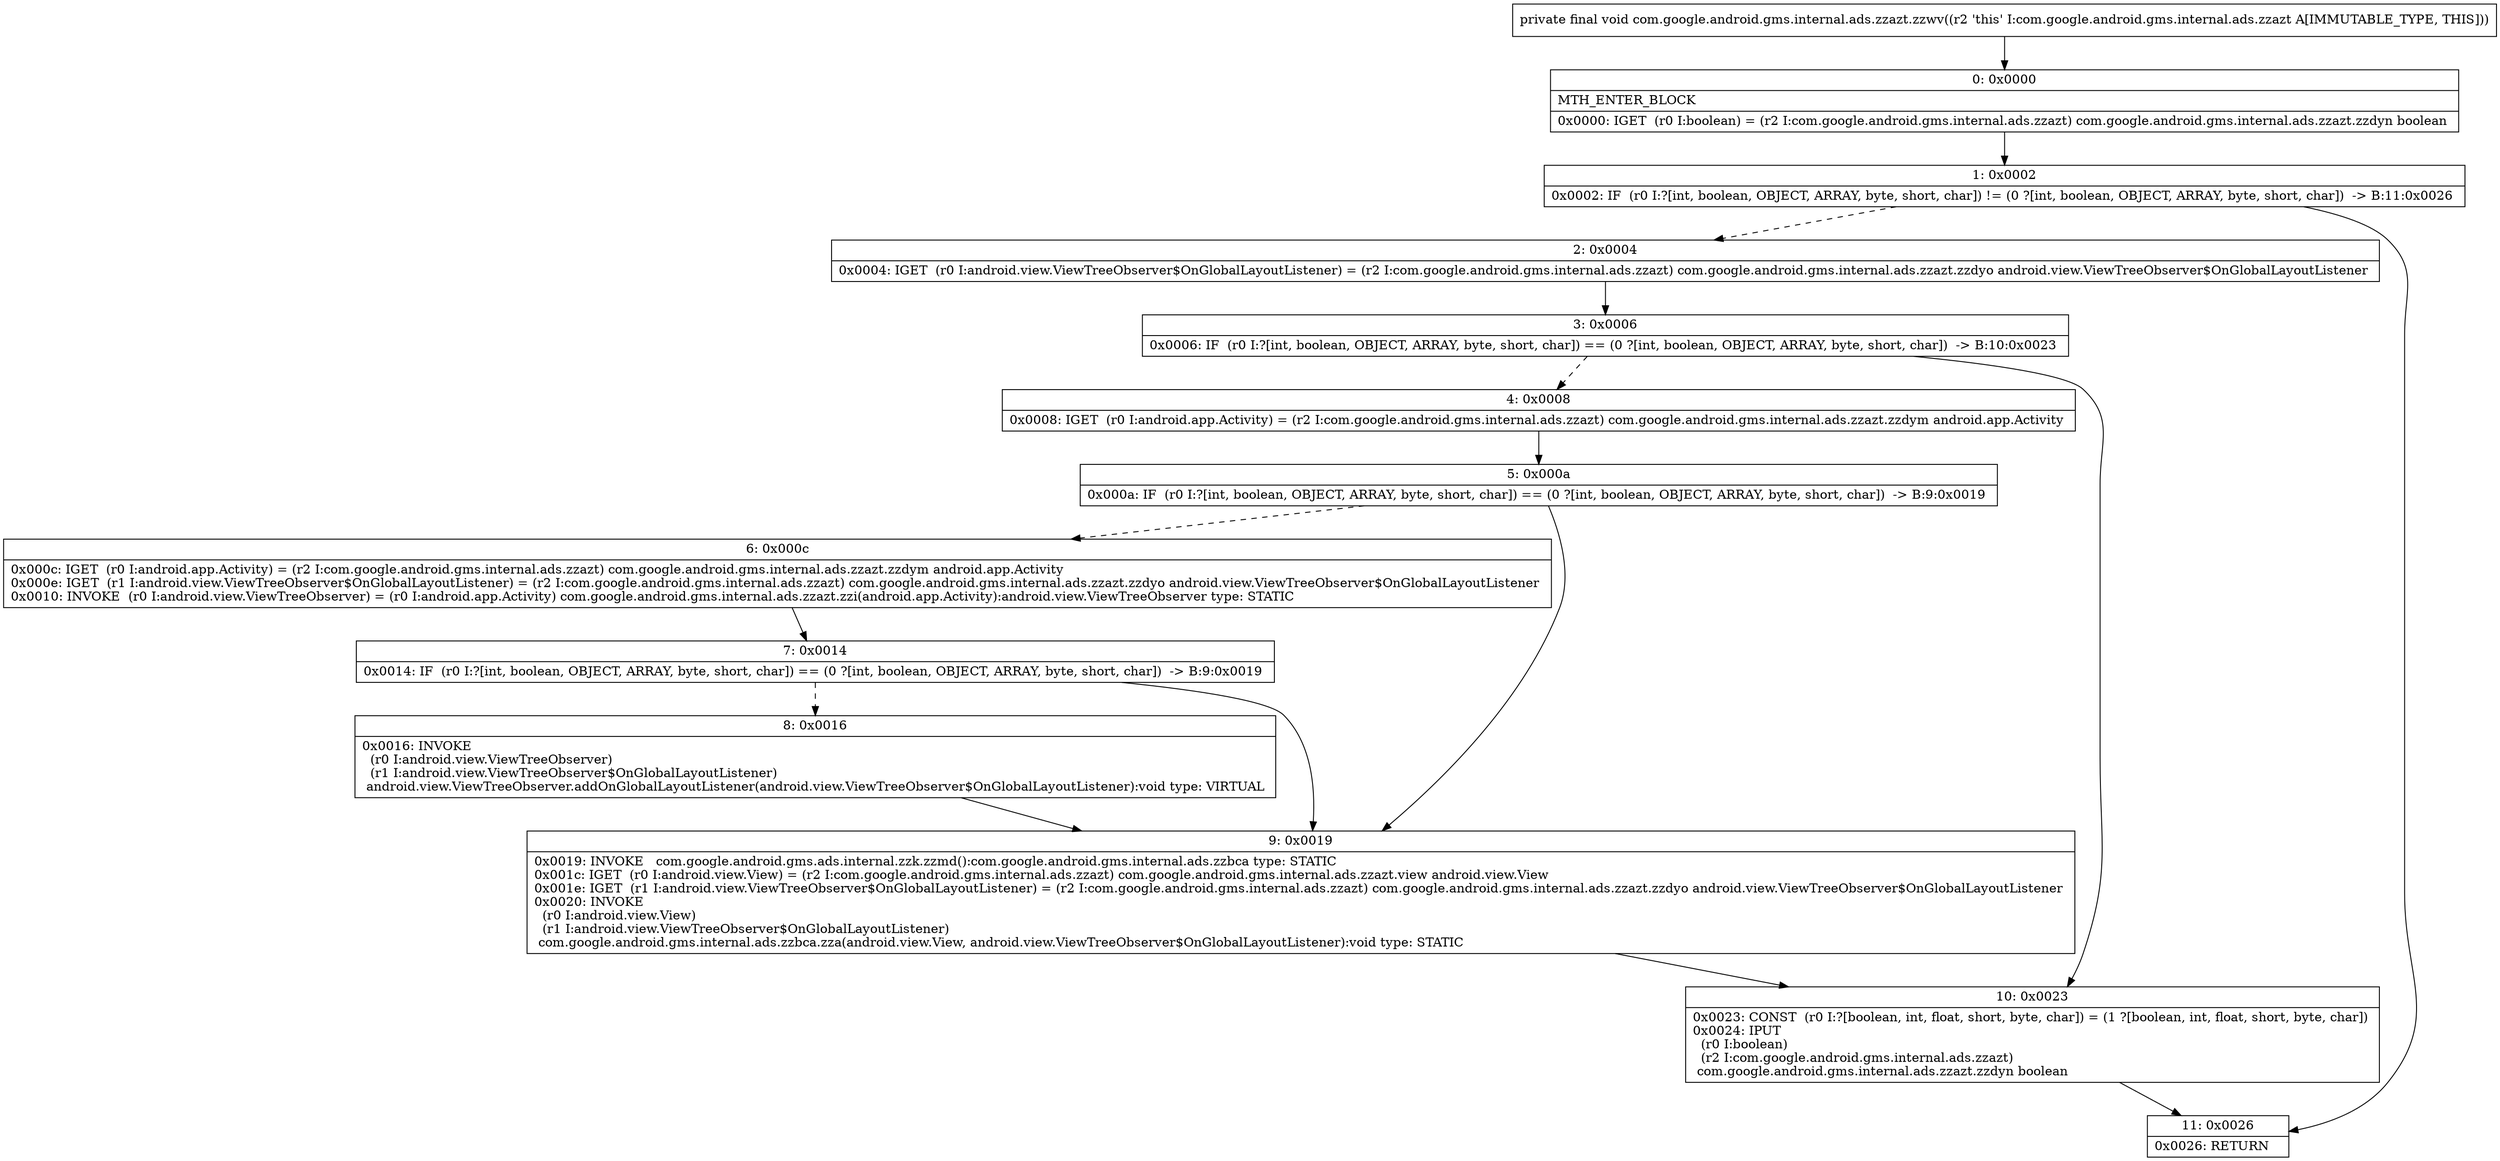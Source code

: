 digraph "CFG forcom.google.android.gms.internal.ads.zzazt.zzwv()V" {
Node_0 [shape=record,label="{0\:\ 0x0000|MTH_ENTER_BLOCK\l|0x0000: IGET  (r0 I:boolean) = (r2 I:com.google.android.gms.internal.ads.zzazt) com.google.android.gms.internal.ads.zzazt.zzdyn boolean \l}"];
Node_1 [shape=record,label="{1\:\ 0x0002|0x0002: IF  (r0 I:?[int, boolean, OBJECT, ARRAY, byte, short, char]) != (0 ?[int, boolean, OBJECT, ARRAY, byte, short, char])  \-\> B:11:0x0026 \l}"];
Node_2 [shape=record,label="{2\:\ 0x0004|0x0004: IGET  (r0 I:android.view.ViewTreeObserver$OnGlobalLayoutListener) = (r2 I:com.google.android.gms.internal.ads.zzazt) com.google.android.gms.internal.ads.zzazt.zzdyo android.view.ViewTreeObserver$OnGlobalLayoutListener \l}"];
Node_3 [shape=record,label="{3\:\ 0x0006|0x0006: IF  (r0 I:?[int, boolean, OBJECT, ARRAY, byte, short, char]) == (0 ?[int, boolean, OBJECT, ARRAY, byte, short, char])  \-\> B:10:0x0023 \l}"];
Node_4 [shape=record,label="{4\:\ 0x0008|0x0008: IGET  (r0 I:android.app.Activity) = (r2 I:com.google.android.gms.internal.ads.zzazt) com.google.android.gms.internal.ads.zzazt.zzdym android.app.Activity \l}"];
Node_5 [shape=record,label="{5\:\ 0x000a|0x000a: IF  (r0 I:?[int, boolean, OBJECT, ARRAY, byte, short, char]) == (0 ?[int, boolean, OBJECT, ARRAY, byte, short, char])  \-\> B:9:0x0019 \l}"];
Node_6 [shape=record,label="{6\:\ 0x000c|0x000c: IGET  (r0 I:android.app.Activity) = (r2 I:com.google.android.gms.internal.ads.zzazt) com.google.android.gms.internal.ads.zzazt.zzdym android.app.Activity \l0x000e: IGET  (r1 I:android.view.ViewTreeObserver$OnGlobalLayoutListener) = (r2 I:com.google.android.gms.internal.ads.zzazt) com.google.android.gms.internal.ads.zzazt.zzdyo android.view.ViewTreeObserver$OnGlobalLayoutListener \l0x0010: INVOKE  (r0 I:android.view.ViewTreeObserver) = (r0 I:android.app.Activity) com.google.android.gms.internal.ads.zzazt.zzi(android.app.Activity):android.view.ViewTreeObserver type: STATIC \l}"];
Node_7 [shape=record,label="{7\:\ 0x0014|0x0014: IF  (r0 I:?[int, boolean, OBJECT, ARRAY, byte, short, char]) == (0 ?[int, boolean, OBJECT, ARRAY, byte, short, char])  \-\> B:9:0x0019 \l}"];
Node_8 [shape=record,label="{8\:\ 0x0016|0x0016: INVOKE  \l  (r0 I:android.view.ViewTreeObserver)\l  (r1 I:android.view.ViewTreeObserver$OnGlobalLayoutListener)\l android.view.ViewTreeObserver.addOnGlobalLayoutListener(android.view.ViewTreeObserver$OnGlobalLayoutListener):void type: VIRTUAL \l}"];
Node_9 [shape=record,label="{9\:\ 0x0019|0x0019: INVOKE   com.google.android.gms.ads.internal.zzk.zzmd():com.google.android.gms.internal.ads.zzbca type: STATIC \l0x001c: IGET  (r0 I:android.view.View) = (r2 I:com.google.android.gms.internal.ads.zzazt) com.google.android.gms.internal.ads.zzazt.view android.view.View \l0x001e: IGET  (r1 I:android.view.ViewTreeObserver$OnGlobalLayoutListener) = (r2 I:com.google.android.gms.internal.ads.zzazt) com.google.android.gms.internal.ads.zzazt.zzdyo android.view.ViewTreeObserver$OnGlobalLayoutListener \l0x0020: INVOKE  \l  (r0 I:android.view.View)\l  (r1 I:android.view.ViewTreeObserver$OnGlobalLayoutListener)\l com.google.android.gms.internal.ads.zzbca.zza(android.view.View, android.view.ViewTreeObserver$OnGlobalLayoutListener):void type: STATIC \l}"];
Node_10 [shape=record,label="{10\:\ 0x0023|0x0023: CONST  (r0 I:?[boolean, int, float, short, byte, char]) = (1 ?[boolean, int, float, short, byte, char]) \l0x0024: IPUT  \l  (r0 I:boolean)\l  (r2 I:com.google.android.gms.internal.ads.zzazt)\l com.google.android.gms.internal.ads.zzazt.zzdyn boolean \l}"];
Node_11 [shape=record,label="{11\:\ 0x0026|0x0026: RETURN   \l}"];
MethodNode[shape=record,label="{private final void com.google.android.gms.internal.ads.zzazt.zzwv((r2 'this' I:com.google.android.gms.internal.ads.zzazt A[IMMUTABLE_TYPE, THIS])) }"];
MethodNode -> Node_0;
Node_0 -> Node_1;
Node_1 -> Node_2[style=dashed];
Node_1 -> Node_11;
Node_2 -> Node_3;
Node_3 -> Node_4[style=dashed];
Node_3 -> Node_10;
Node_4 -> Node_5;
Node_5 -> Node_6[style=dashed];
Node_5 -> Node_9;
Node_6 -> Node_7;
Node_7 -> Node_8[style=dashed];
Node_7 -> Node_9;
Node_8 -> Node_9;
Node_9 -> Node_10;
Node_10 -> Node_11;
}

